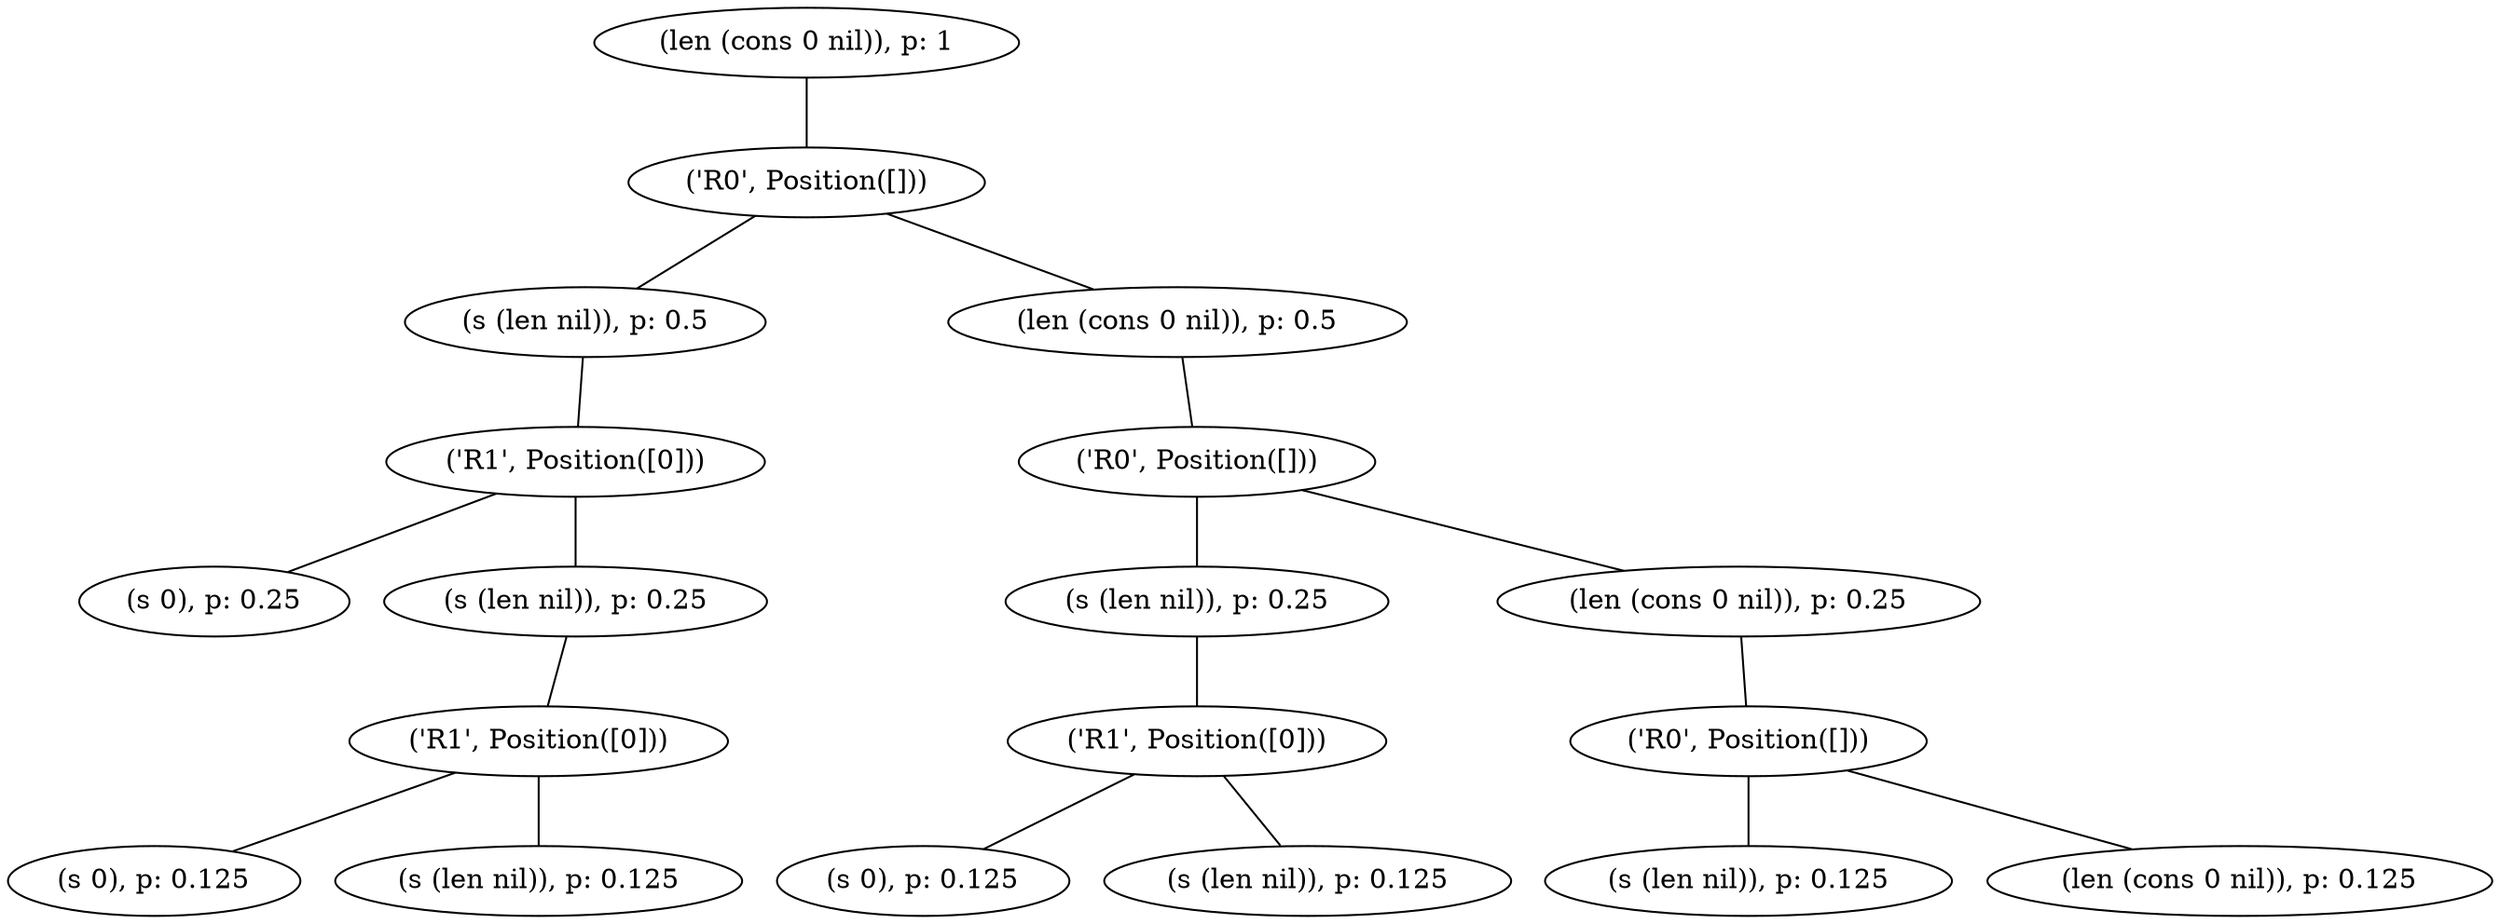 graph G {
	graph [bb="0,0,1093.8,468"];
	node [label="\N"];
	"Position([])"	[height=0.5,
		label="(len (cons 0 nil)), p: 1",
		pos="340.63,450",
		width=2.578];
	"Position([0])"	[height=0.5,
		label="('R0', Position([]))",
		pos="340.63,378",
		width=2.1799];
	"Position([])" -- "Position([0])"	[pos="340.63,431.7 340.63,420.85 340.63,406.92 340.63,396.1"];
	"Position([0, 0])"	[height=0.5,
		label="(s (len nil)), p: 0.5",
		pos="242.63,306",
		width=2.2084];
	"Position([0])" -- "Position([0, 0])"	[pos="317.41,360.41 301.79,349.25 281.28,334.6 265.69,323.47"];
	"Position([0, 1])"	[height=0.5,
		label="(len (cons 0 nil)), p: 0.5",
		pos="504.63,306",
		width=2.777];
	"Position([0])" -- "Position([0, 1])"	[pos="376.63,361.64 403.4,350.21 439.86,334.65 467.02,323.06"];
	"Position([0, 0, 0])"	[height=0.5,
		label="('R1', Position([0]))",
		pos="237.63,234",
		width=2.3079];
	"Position([0, 0])" -- "Position([0, 0, 0])"	[pos="241.4,287.7 240.62,276.85 239.63,262.92 238.86,252.1"];
	"Position([0, 1, 0])"	[height=0.5,
		label="('R0', Position([]))",
		pos="520.63,234",
		width=2.1799];
	"Position([0, 1])" -- "Position([0, 1, 0])"	[pos="508.59,287.7 511.07,276.85 514.25,262.92 516.73,252.1"];
	"Position([0, 0, 0, 0])"	[height=0.5,
		label="(s 0), p: 0.25",
		pos="76.635,162",
		width=1.6397];
	"Position([0, 0, 0])" -- "Position([0, 0, 0, 0])"	[pos="201.9,217.46 174.3,205.46 136.39,188.98 109.53,177.3"];
	"Position([0, 0, 0, 1])"	[height=0.5,
		label="(s (len nil)), p: 0.25",
		pos="237.63,162",
		width=2.3363];
	"Position([0, 0, 0])" -- "Position([0, 0, 0, 1])"	[pos="237.63,215.7 237.63,204.85 237.63,190.92 237.63,180.1"];
	"Position([0, 1, 0, 0])"	[height=0.5,
		label="(s (len nil)), p: 0.25",
		pos="520.63,162",
		width=2.3363];
	"Position([0, 1, 0])" -- "Position([0, 1, 0, 0])"	[pos="520.63,215.7 520.63,204.85 520.63,190.92 520.63,180.1"];
	"Position([0, 1, 0, 1])"	[height=0.5,
		label="(len (cons 0 nil)), p: 0.25",
		pos="760.63,162",
		width=2.905];
	"Position([0, 1, 0])" -- "Position([0, 1, 0, 1])"	[pos="567.76,219.25 608.45,207.39 667.11,190.28 709.04,178.05"];
	"Position([0, 0, 0, 1, 0])"	[height=0.5,
		label="('R1', Position([0]))",
		pos="233.63,90",
		width=2.3079];
	"Position([0, 0, 0, 1])" -- "Position([0, 0, 0, 1, 0])"	[pos="236.65,143.7 236.03,132.85 235.23,118.92 234.61,108.1"];
	"Position([0, 1, 0, 0, 0])"	[height=0.5,
		label="('R1', Position([0]))",
		pos="520.63,90",
		width=2.3079];
	"Position([0, 1, 0, 0])" -- "Position([0, 1, 0, 0, 0])"	[pos="520.63,143.7 520.63,132.85 520.63,118.92 520.63,108.1"];
	"Position([0, 1, 0, 1, 0])"	[height=0.5,
		label="('R0', Position([]))",
		pos="768.63,90",
		width=2.1799];
	"Position([0, 1, 0, 1])" -- "Position([0, 1, 0, 1, 0])"	[pos="762.61,143.7 763.85,132.85 765.44,118.92 766.68,108.1"];
	"Position([0, 0, 0, 1, 0, 0])"	[height=0.5,
		label="(s 0), p: 0.125",
		pos="63.635,18",
		width=1.7676];
	"Position([0, 0, 0, 1, 0])" -- "Position([0, 0, 0, 1, 0, 0])"	[pos="196.33,73.638 167.2,61.645 127.03,45.103 98.535,33.371"];
	"Position([0, 0, 0, 1, 0, 1])"	[height=0.5,
		label="(s (len nil)), p: 0.125",
		pos="233.63,18",
		width=2.4643];
	"Position([0, 0, 0, 1, 0])" -- "Position([0, 0, 0, 1, 0, 1])"	[pos="233.63,71.697 233.63,60.846 233.63,46.917 233.63,36.104"];
	"Position([0, 1, 0, 0, 0, 0])"	[height=0.5,
		label="(s 0), p: 0.125",
		pos="403.63,18",
		width=1.7676];
	"Position([0, 1, 0, 0, 0])" -- "Position([0, 1, 0, 0, 0, 0])"	[pos="493.2,72.588 474.16,61.193 448.92,46.093 430.09,34.827"];
	"Position([0, 1, 0, 0, 0, 1])"	[height=0.5,
		label="(s (len nil)), p: 0.125",
		pos="573.63,18",
		width=2.4643];
	"Position([0, 1, 0, 0, 0])" -- "Position([0, 1, 0, 0, 0, 1])"	[pos="533.46,72.055 541.68,61.211 552.3,47.183 560.55,36.275"];
	"Position([0, 1, 0, 1, 0, 0])"	[height=0.5,
		label="(s (len nil)), p: 0.125",
		pos="768.63,18",
		width=2.4643];
	"Position([0, 1, 0, 1, 0])" -- "Position([0, 1, 0, 1, 0, 0])"	[pos="768.63,71.697 768.63,60.846 768.63,46.917 768.63,36.104"];
	"Position([0, 1, 0, 1, 0, 1])"	[height=0.5,
		label="(len (cons 0 nil)), p: 0.125",
		pos="984.63,18",
		width=3.0329];
	"Position([0, 1, 0, 1, 0])" -- "Position([0, 1, 0, 1, 0, 1])"	[pos="812.61,74.75 848.62,63.078 899.51,46.586 936.59,34.569"];
}
